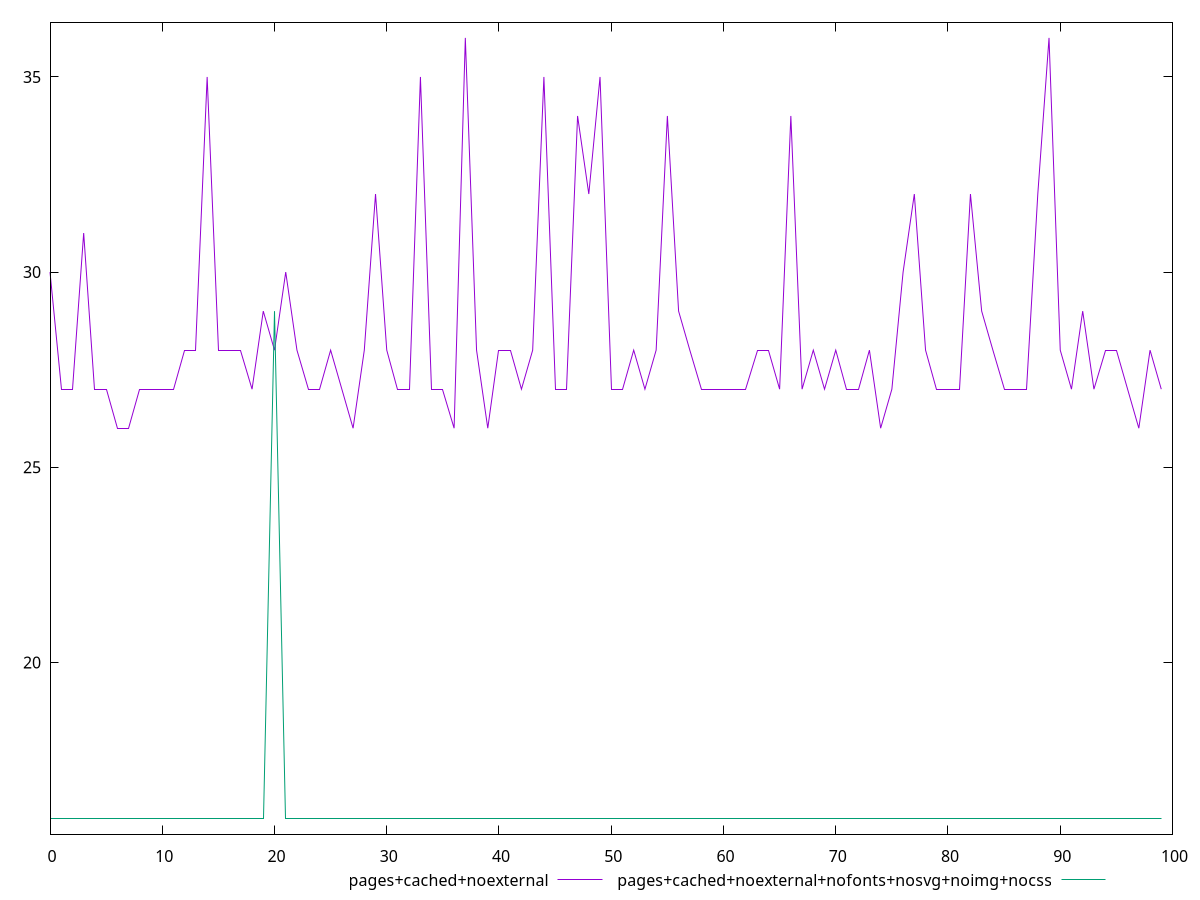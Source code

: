 $_pagesCachedNoexternal <<EOF
30
27
27
31
27
27
26
26
27
27
27
27
28
28
35
28
28
28
27
29
28
30
28
27
27
28
27
26
28
32
28
27
27
35
27
27
26
36
28
26
28
28
27
28
35
27
27
34
32
35
27
27
28
27
28
34
29
28
27
27
27
27
27
28
28
27
34
27
28
27
28
27
27
28
26
27
30
32
28
27
27
27
32
29
28
27
27
27
32
36
28
27
29
27
28
28
27
26
28
27
EOF
$_pagesCachedNoexternalNofontsNosvgNoimgNocss <<EOF
16
16
16
16
16
16
16
16
16
16
16
16
16
16
16
16
16
16
16
16
29
16
16
16
16
16
16
16
16
16
16
16
16
16
16
16
16
16
16
16
16
16
16
16
16
16
16
16
16
16
16
16
16
16
16
16
16
16
16
16
16
16
16
16
16
16
16
16
16
16
16
16
16
16
16
16
16
16
16
16
16
16
16
16
16
16
16
16
16
16
16
16
16
16
16
16
16
16
16
16
EOF
set key outside below
set terminal pngcairo
set output "report_00006_2020-11-02T20-21-41.718Z/max-potential-fid/max-potential-fid_pages+cached+noexternal_pages+cached+noexternal+nofonts+nosvg+noimg+nocss.png"
set yrange [15.6:36.4]
plot $_pagesCachedNoexternal title "pages+cached+noexternal" with line ,$_pagesCachedNoexternalNofontsNosvgNoimgNocss title "pages+cached+noexternal+nofonts+nosvg+noimg+nocss" with line ,
